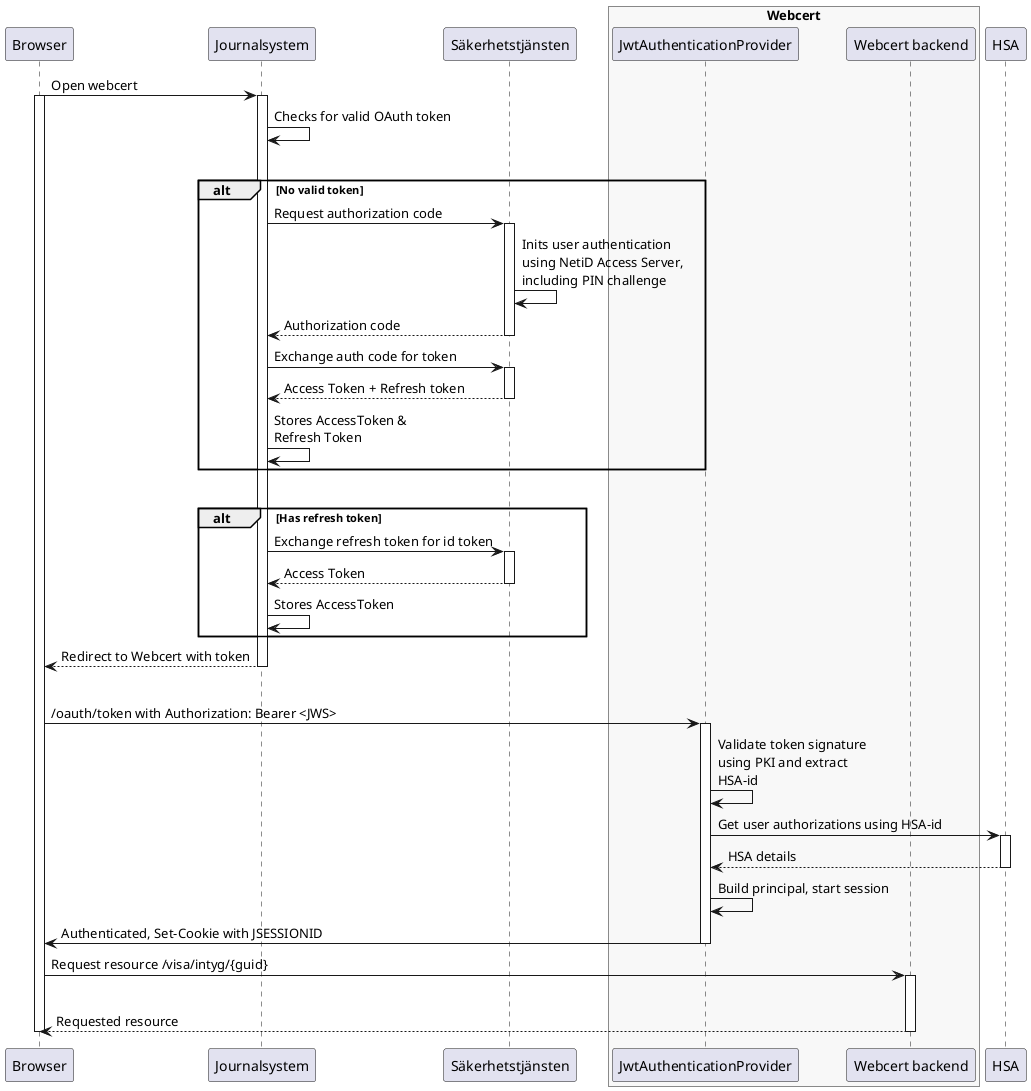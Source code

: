 @startuml
participant Browser
participant Journalsystem

participant "Säkerhetstjänsten"

box "Webcert" #F8F8F8
	participant "JwtAuthenticationProvider"
	participant "Webcert backend"
end box

participant HSA

Browser -> Journalsystem: Open webcert
activate Browser
activate Journalsystem
Journalsystem -> Journalsystem: Checks for valid OAuth token
|||
alt No valid token
Journalsystem -> Säkerhetstjänsten: Request authorization code
activate "Säkerhetstjänsten"

"Säkerhetstjänsten" -> "Säkerhetstjänsten": Inits user authentication\nusing NetiD Access Server,\nincluding PIN challenge

"Säkerhetstjänsten" --> Journalsystem: Authorization code
deactivate "Säkerhetstjänsten"
Journalsystem -> Säkerhetstjänsten: Exchange auth code for token
activate "Säkerhetstjänsten"
"Säkerhetstjänsten" --> Journalsystem: Access Token + Refresh token
deactivate "Säkerhetstjänsten"

Journalsystem -> Journalsystem: Stores AccessToken &\nRefresh Token
end
|||
alt Has refresh token
Journalsystem -> Säkerhetstjänsten: Exchange refresh token for id token
activate "Säkerhetstjänsten"
"Säkerhetstjänsten" --> Journalsystem: Access Token
deactivate "Säkerhetstjänsten"
Journalsystem -> Journalsystem: Stores AccessToken
end

Journalsystem --> Browser: Redirect to Webcert with token
deactivate Journalsystem
|||
Browser -> "JwtAuthenticationProvider": /oauth/token with Authorization: Bearer <JWS>


activate  "JwtAuthenticationProvider"
"JwtAuthenticationProvider" -> "JwtAuthenticationProvider": Validate token signature\nusing PKI and extract\nHSA-id
"JwtAuthenticationProvider" -> HSA: Get user authorizations using HSA-id
activate HSA
HSA --> "JwtAuthenticationProvider": HSA details
deactivate HSA

"JwtAuthenticationProvider" -> "JwtAuthenticationProvider": Build principal, start session
"JwtAuthenticationProvider" -> "Browser": Authenticated, Set-Cookie with JSESSIONID
deactivate  "JwtAuthenticationProvider"
Browser -> "Webcert backend": Request resource /visa/intyg/{guid}
activate "Webcert backend"
|||
"Webcert backend" --> Browser: Requested resource

deactivate "Webcert backend"

deactivate Browser

@enduml
